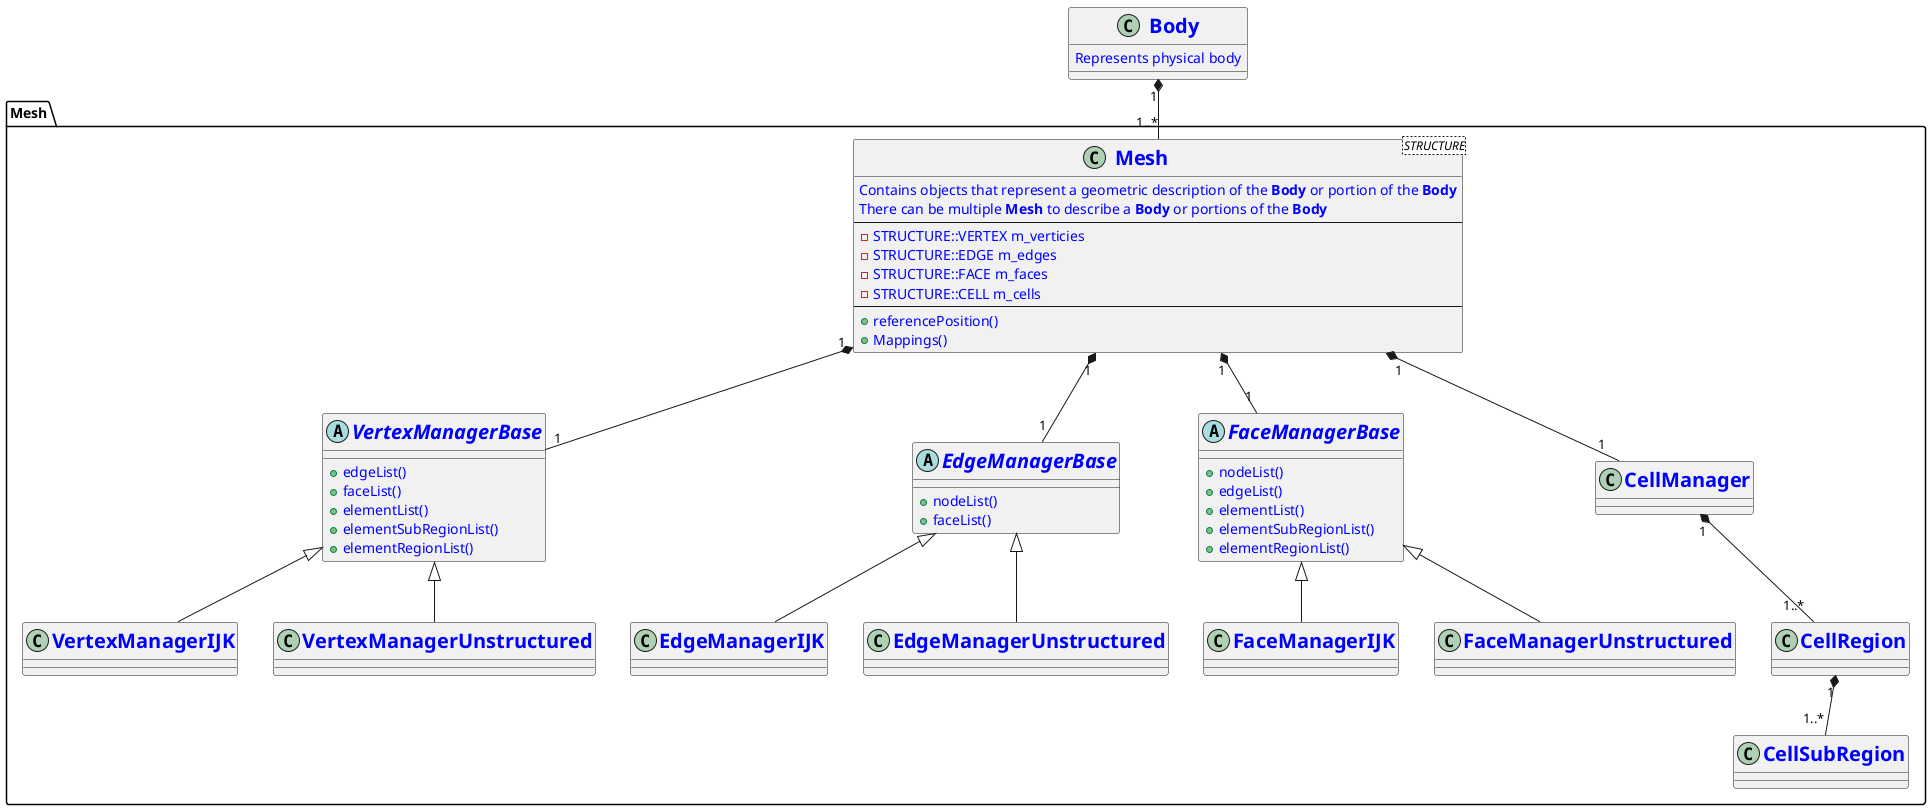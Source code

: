 @startuml
<style>
classDiagram {
  class {
      ' attributes and methods
      FontColor blue
      ' class name
      header {
        FontSize 20
        FontStyle bold
      }
  }
}
</style>

set separator ::


Class Body {
Represents physical body
}


Body "1" *-- "1..*" Mesh::Mesh

namespace Mesh {

class Mesh<STRUCTURE> {
Contains objects that represent a geometric description of the **Body** or portion of the **Body**
There can be multiple **Mesh** to describe a **Body** or portions of the **Body**
--
-STRUCTURE::VERTEX m_verticies
-STRUCTURE::EDGE m_edges
-STRUCTURE::FACE m_faces
-STRUCTURE::CELL m_cells
--
+referencePosition()
+Mappings()
}




abstract class VertexManagerBase {
    +edgeList()
    +faceList()
    +elementList()
    +elementSubRegionList()
    +elementRegionList()
}

abstract class EdgeManagerBase {
    +nodeList()
    +faceList()
}

abstract class FaceManagerBase {
    +nodeList()
    +edgeList()
    +elementList()
    +elementSubRegionList()
    +elementRegionList()
}






Mesh::Mesh "1" *-- "1" Mesh::VertexManagerBase
Mesh::Mesh "1" *-- "1" Mesh::EdgeManagerBase
Mesh::Mesh "1" *-- "1" Mesh::FaceManagerBase
Mesh::Mesh "1" *-- "1" Mesh::CellManager

Mesh::VertexManagerBase  <|--  Mesh::VertexManagerIJK
Mesh::VertexManagerBase  <|--  Mesh::VertexManagerUnstructured

Mesh::EdgeManagerBase  <|--  Mesh::EdgeManagerIJK
Mesh::EdgeManagerBase  <|--  Mesh::EdgeManagerUnstructured

Mesh::FaceManagerBase  <|--  Mesh::FaceManagerIJK
Mesh::FaceManagerBase  <|--  Mesh::FaceManagerUnstructured

Mesh::CellManager "1" *-- "1..*" Mesh::CellRegion
Mesh::CellRegion "1" *-- "1..*" Mesh::CellSubRegion


} /'namespace Mesh '/


@enduml